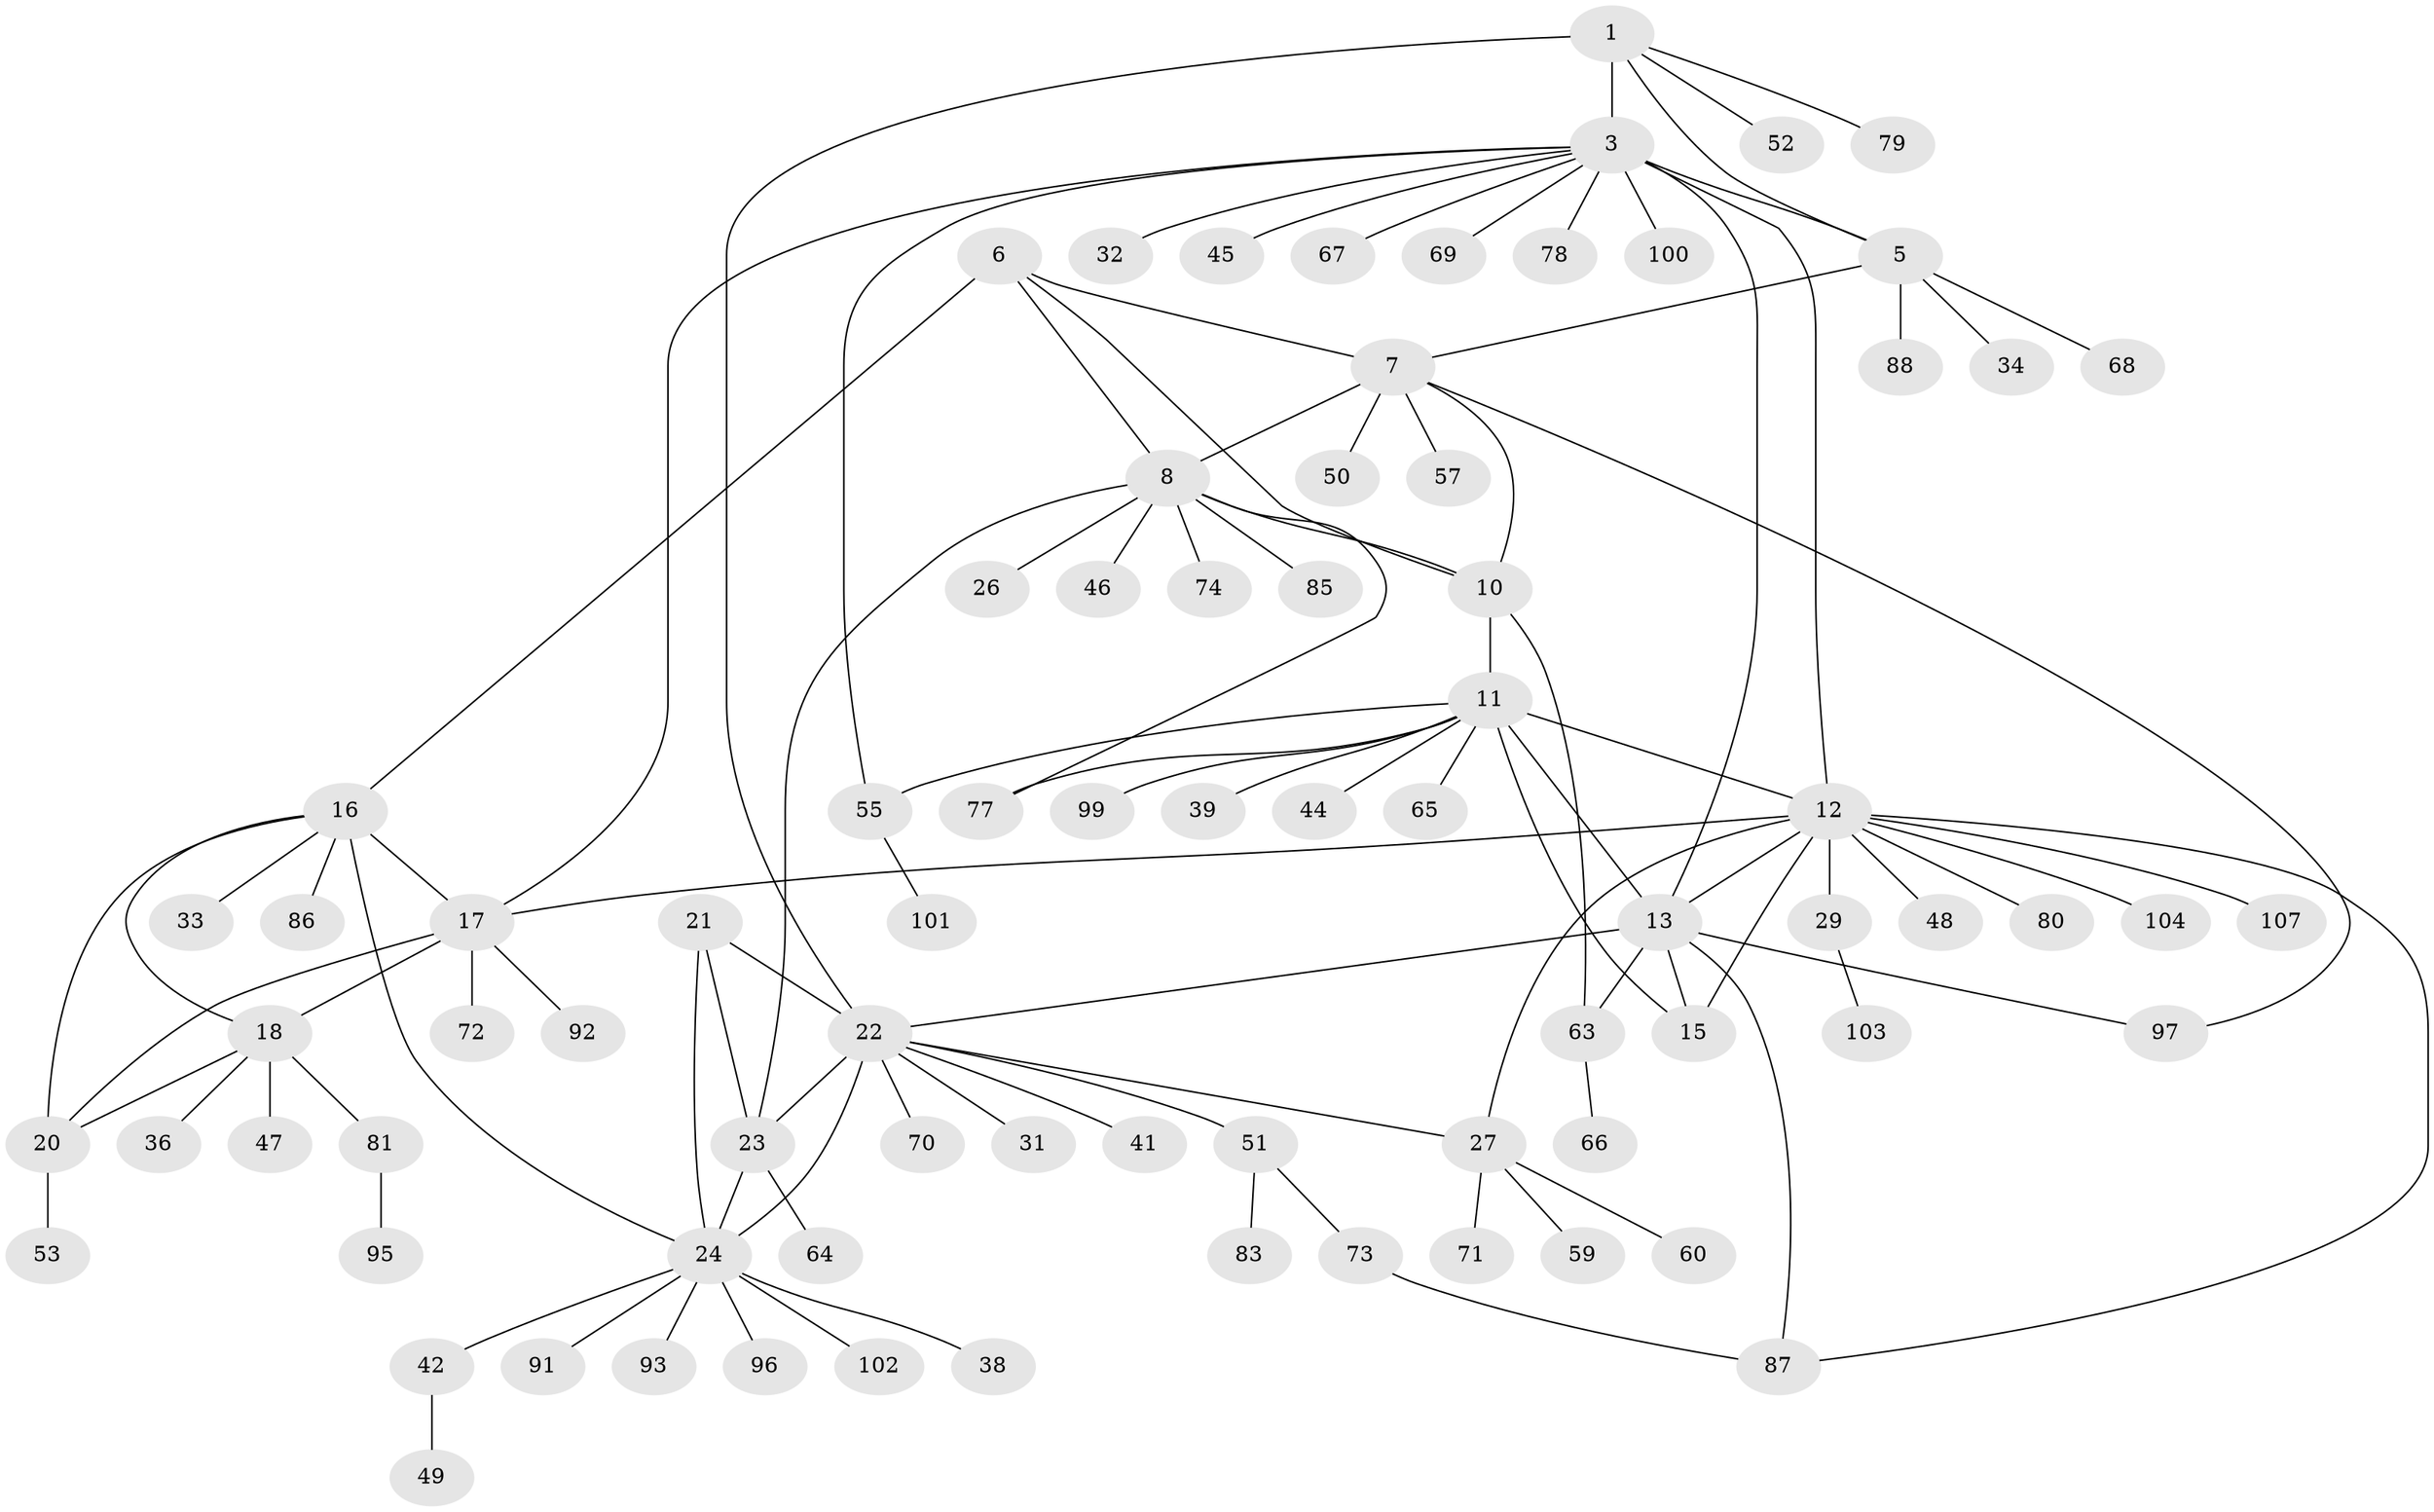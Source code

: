 // original degree distribution, {7: 0.04672897196261682, 4: 0.018691588785046728, 10: 0.009345794392523364, 9: 0.028037383177570093, 6: 0.04672897196261682, 8: 0.056074766355140186, 14: 0.009345794392523364, 5: 0.018691588785046728, 12: 0.009345794392523364, 1: 0.5700934579439252, 3: 0.06542056074766354, 2: 0.12149532710280374}
// Generated by graph-tools (version 1.1) at 2025/42/03/06/25 10:42:14]
// undirected, 80 vertices, 106 edges
graph export_dot {
graph [start="1"]
  node [color=gray90,style=filled];
  1 [super="+2"];
  3 [super="+4"];
  5 [super="+62"];
  6 [super="+105"];
  7 [super="+61"];
  8 [super="+9"];
  10;
  11 [super="+14"];
  12 [super="+54"];
  13 [super="+56"];
  15;
  16 [super="+30"];
  17 [super="+19"];
  18 [super="+75"];
  20 [super="+89"];
  21 [super="+28"];
  22 [super="+25"];
  23 [super="+40"];
  24 [super="+35"];
  26;
  27 [super="+37"];
  29 [super="+58"];
  31;
  32;
  33;
  34 [super="+76"];
  36;
  38;
  39;
  41;
  42 [super="+43"];
  44;
  45;
  46;
  47;
  48 [super="+84"];
  49;
  50;
  51;
  52;
  53;
  55;
  57;
  59;
  60;
  63;
  64;
  65;
  66;
  67;
  68 [super="+82"];
  69;
  70;
  71;
  72;
  73 [super="+94"];
  74;
  77 [super="+98"];
  78;
  79;
  80;
  81;
  83;
  85;
  86 [super="+90"];
  87 [super="+106"];
  88;
  91;
  92;
  93;
  95;
  96;
  97;
  99;
  100;
  101;
  102;
  103;
  104;
  107;
  1 -- 3 [weight=4];
  1 -- 5 [weight=2];
  1 -- 22;
  1 -- 52;
  1 -- 79;
  3 -- 5 [weight=2];
  3 -- 12 [weight=2];
  3 -- 45;
  3 -- 55;
  3 -- 100;
  3 -- 17;
  3 -- 32;
  3 -- 67;
  3 -- 69;
  3 -- 13;
  3 -- 78;
  5 -- 7;
  5 -- 34;
  5 -- 68;
  5 -- 88;
  6 -- 7;
  6 -- 8 [weight=2];
  6 -- 10;
  6 -- 16;
  7 -- 8 [weight=2];
  7 -- 10;
  7 -- 50;
  7 -- 57;
  7 -- 97;
  8 -- 10 [weight=2];
  8 -- 26;
  8 -- 74;
  8 -- 77;
  8 -- 85;
  8 -- 23;
  8 -- 46;
  10 -- 11;
  10 -- 63;
  11 -- 12 [weight=2];
  11 -- 13 [weight=2];
  11 -- 15 [weight=2];
  11 -- 55;
  11 -- 65;
  11 -- 99;
  11 -- 39;
  11 -- 44;
  11 -- 77;
  12 -- 13;
  12 -- 15;
  12 -- 27;
  12 -- 29;
  12 -- 48;
  12 -- 80;
  12 -- 104;
  12 -- 107;
  12 -- 87;
  12 -- 17;
  13 -- 15;
  13 -- 63;
  13 -- 87;
  13 -- 97;
  13 -- 22;
  16 -- 17 [weight=2];
  16 -- 18;
  16 -- 20;
  16 -- 24;
  16 -- 33;
  16 -- 86;
  17 -- 18 [weight=2];
  17 -- 20 [weight=2];
  17 -- 92;
  17 -- 72;
  18 -- 20;
  18 -- 36;
  18 -- 47;
  18 -- 81;
  20 -- 53;
  21 -- 22 [weight=2];
  21 -- 23;
  21 -- 24;
  22 -- 23 [weight=2];
  22 -- 24 [weight=2];
  22 -- 27;
  22 -- 41;
  22 -- 51;
  22 -- 70;
  22 -- 31;
  23 -- 24;
  23 -- 64;
  24 -- 38;
  24 -- 42;
  24 -- 91;
  24 -- 93;
  24 -- 96;
  24 -- 102;
  27 -- 59;
  27 -- 60;
  27 -- 71;
  29 -- 103;
  42 -- 49;
  51 -- 73;
  51 -- 83;
  55 -- 101;
  63 -- 66;
  73 -- 87;
  81 -- 95;
}
